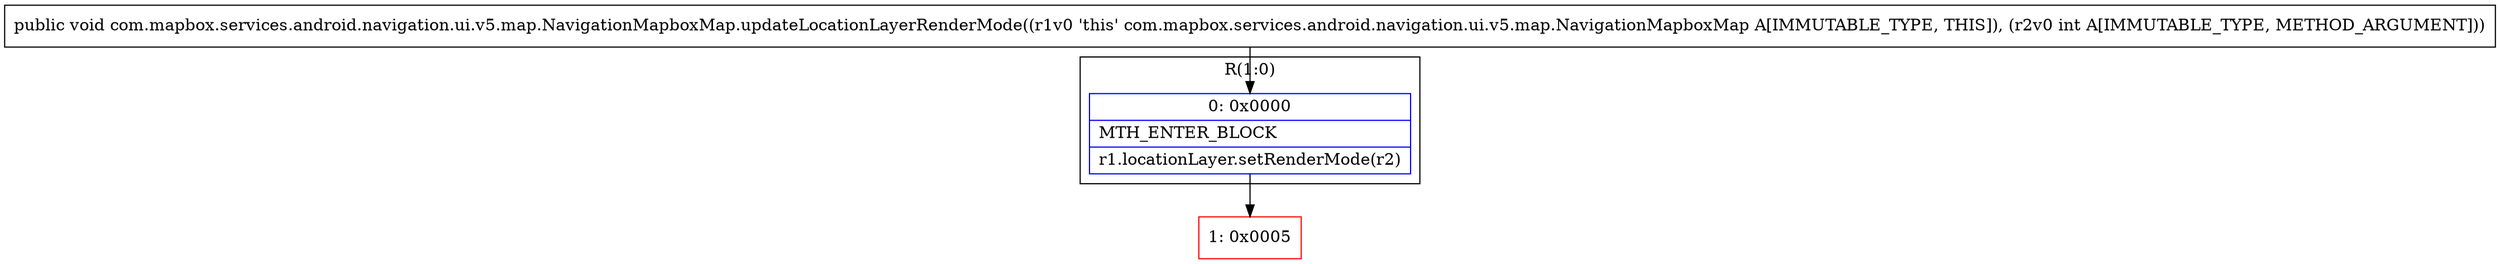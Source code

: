 digraph "CFG forcom.mapbox.services.android.navigation.ui.v5.map.NavigationMapboxMap.updateLocationLayerRenderMode(I)V" {
subgraph cluster_Region_996602006 {
label = "R(1:0)";
node [shape=record,color=blue];
Node_0 [shape=record,label="{0\:\ 0x0000|MTH_ENTER_BLOCK\l|r1.locationLayer.setRenderMode(r2)\l}"];
}
Node_1 [shape=record,color=red,label="{1\:\ 0x0005}"];
MethodNode[shape=record,label="{public void com.mapbox.services.android.navigation.ui.v5.map.NavigationMapboxMap.updateLocationLayerRenderMode((r1v0 'this' com.mapbox.services.android.navigation.ui.v5.map.NavigationMapboxMap A[IMMUTABLE_TYPE, THIS]), (r2v0 int A[IMMUTABLE_TYPE, METHOD_ARGUMENT])) }"];
MethodNode -> Node_0;
Node_0 -> Node_1;
}

